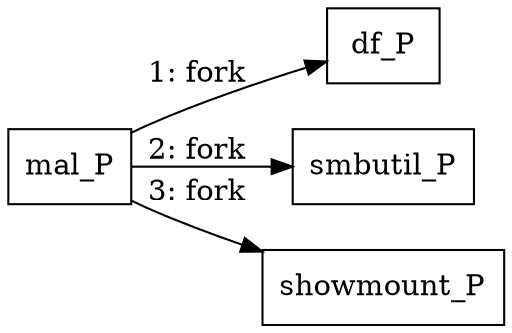 digraph T1135 {
rankdir="LR"
size="9"
fixedsize="false"
splines="true"
nodesep=0.3
ranksep=0
fontsize=10
overlap="scalexy"
engine= "neato"
	"mal_P" [node_type=Process shape=box]
	"df_P" [node_type=Process shape=box]
	"smbutil_P" [node_type=Process shape=box]
	"showmount_P" [node_type=Process shape=box]
	"mal_P" -> "df_P" [label="1: fork"]
	"mal_P" -> "smbutil_P" [label="2: fork"]
	"mal_P" -> "showmount_P" [label="3: fork"]
}
